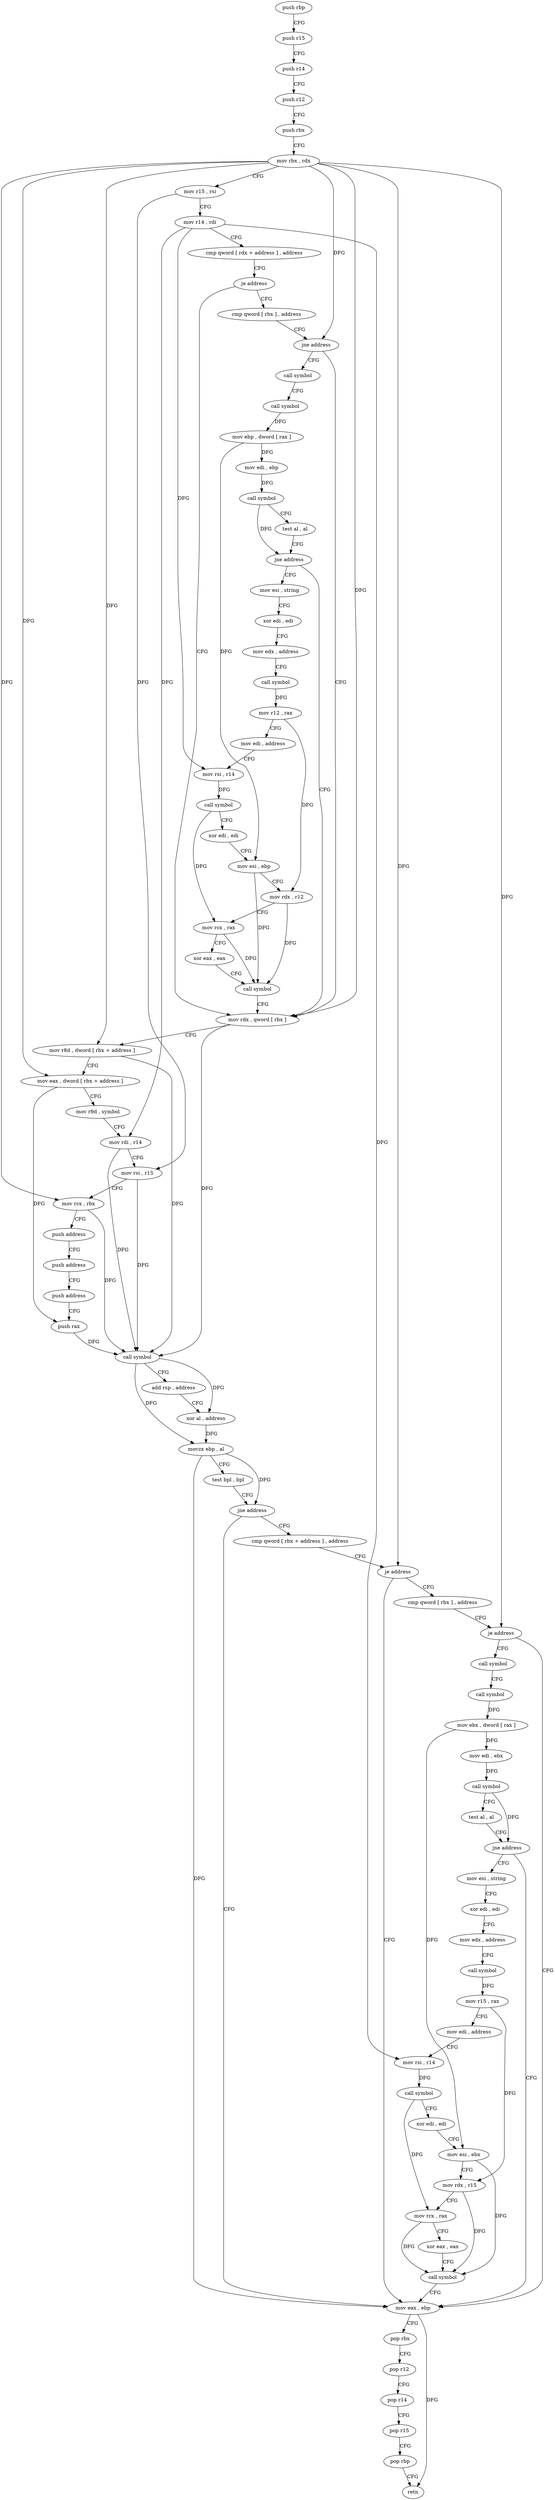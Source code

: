 digraph "func" {
"4202496" [label = "push rbp" ]
"4202497" [label = "push r15" ]
"4202499" [label = "push r14" ]
"4202501" [label = "push r12" ]
"4202503" [label = "push rbx" ]
"4202504" [label = "mov rbx , rdx" ]
"4202507" [label = "mov r15 , rsi" ]
"4202510" [label = "mov r14 , rdi" ]
"4202513" [label = "cmp qword [ rdx + address ] , address" ]
"4202518" [label = "je address" ]
"4202599" [label = "mov rdx , qword [ rbx ]" ]
"4202520" [label = "cmp qword [ rbx ] , address" ]
"4202602" [label = "mov r8d , dword [ rbx + address ]" ]
"4202606" [label = "mov eax , dword [ rbx + address ]" ]
"4202609" [label = "mov r9d , symbol" ]
"4202615" [label = "mov rdi , r14" ]
"4202618" [label = "mov rsi , r15" ]
"4202621" [label = "mov rcx , rbx" ]
"4202624" [label = "push address" ]
"4202626" [label = "push address" ]
"4202628" [label = "push address" ]
"4202630" [label = "push rax" ]
"4202631" [label = "call symbol" ]
"4202636" [label = "add rsp , address" ]
"4202640" [label = "xor al , address" ]
"4202642" [label = "movzx ebp , al" ]
"4202645" [label = "test bpl , bpl" ]
"4202648" [label = "jne address" ]
"4202736" [label = "mov eax , ebp" ]
"4202650" [label = "cmp qword [ rbx + address ] , address" ]
"4202524" [label = "jne address" ]
"4202526" [label = "call symbol" ]
"4202738" [label = "pop rbx" ]
"4202739" [label = "pop r12" ]
"4202741" [label = "pop r14" ]
"4202743" [label = "pop r15" ]
"4202745" [label = "pop rbp" ]
"4202746" [label = "retn" ]
"4202655" [label = "je address" ]
"4202657" [label = "cmp qword [ rbx ] , address" ]
"4202531" [label = "call symbol" ]
"4202536" [label = "mov ebp , dword [ rax ]" ]
"4202538" [label = "mov edi , ebp" ]
"4202540" [label = "call symbol" ]
"4202545" [label = "test al , al" ]
"4202547" [label = "jne address" ]
"4202549" [label = "mov esi , string" ]
"4202661" [label = "je address" ]
"4202663" [label = "call symbol" ]
"4202554" [label = "xor edi , edi" ]
"4202556" [label = "mov edx , address" ]
"4202561" [label = "call symbol" ]
"4202566" [label = "mov r12 , rax" ]
"4202569" [label = "mov edi , address" ]
"4202574" [label = "mov rsi , r14" ]
"4202577" [label = "call symbol" ]
"4202582" [label = "xor edi , edi" ]
"4202584" [label = "mov esi , ebp" ]
"4202586" [label = "mov rdx , r12" ]
"4202589" [label = "mov rcx , rax" ]
"4202592" [label = "xor eax , eax" ]
"4202594" [label = "call symbol" ]
"4202668" [label = "call symbol" ]
"4202673" [label = "mov ebx , dword [ rax ]" ]
"4202675" [label = "mov edi , ebx" ]
"4202677" [label = "call symbol" ]
"4202682" [label = "test al , al" ]
"4202684" [label = "jne address" ]
"4202686" [label = "mov esi , string" ]
"4202691" [label = "xor edi , edi" ]
"4202693" [label = "mov edx , address" ]
"4202698" [label = "call symbol" ]
"4202703" [label = "mov r15 , rax" ]
"4202706" [label = "mov edi , address" ]
"4202711" [label = "mov rsi , r14" ]
"4202714" [label = "call symbol" ]
"4202719" [label = "xor edi , edi" ]
"4202721" [label = "mov esi , ebx" ]
"4202723" [label = "mov rdx , r15" ]
"4202726" [label = "mov rcx , rax" ]
"4202729" [label = "xor eax , eax" ]
"4202731" [label = "call symbol" ]
"4202496" -> "4202497" [ label = "CFG" ]
"4202497" -> "4202499" [ label = "CFG" ]
"4202499" -> "4202501" [ label = "CFG" ]
"4202501" -> "4202503" [ label = "CFG" ]
"4202503" -> "4202504" [ label = "CFG" ]
"4202504" -> "4202507" [ label = "CFG" ]
"4202504" -> "4202599" [ label = "DFG" ]
"4202504" -> "4202602" [ label = "DFG" ]
"4202504" -> "4202606" [ label = "DFG" ]
"4202504" -> "4202621" [ label = "DFG" ]
"4202504" -> "4202524" [ label = "DFG" ]
"4202504" -> "4202655" [ label = "DFG" ]
"4202504" -> "4202661" [ label = "DFG" ]
"4202507" -> "4202510" [ label = "CFG" ]
"4202507" -> "4202618" [ label = "DFG" ]
"4202510" -> "4202513" [ label = "CFG" ]
"4202510" -> "4202615" [ label = "DFG" ]
"4202510" -> "4202574" [ label = "DFG" ]
"4202510" -> "4202711" [ label = "DFG" ]
"4202513" -> "4202518" [ label = "CFG" ]
"4202518" -> "4202599" [ label = "CFG" ]
"4202518" -> "4202520" [ label = "CFG" ]
"4202599" -> "4202602" [ label = "CFG" ]
"4202599" -> "4202631" [ label = "DFG" ]
"4202520" -> "4202524" [ label = "CFG" ]
"4202602" -> "4202606" [ label = "CFG" ]
"4202602" -> "4202631" [ label = "DFG" ]
"4202606" -> "4202609" [ label = "CFG" ]
"4202606" -> "4202630" [ label = "DFG" ]
"4202609" -> "4202615" [ label = "CFG" ]
"4202615" -> "4202618" [ label = "CFG" ]
"4202615" -> "4202631" [ label = "DFG" ]
"4202618" -> "4202621" [ label = "CFG" ]
"4202618" -> "4202631" [ label = "DFG" ]
"4202621" -> "4202624" [ label = "CFG" ]
"4202621" -> "4202631" [ label = "DFG" ]
"4202624" -> "4202626" [ label = "CFG" ]
"4202626" -> "4202628" [ label = "CFG" ]
"4202628" -> "4202630" [ label = "CFG" ]
"4202630" -> "4202631" [ label = "DFG" ]
"4202631" -> "4202636" [ label = "CFG" ]
"4202631" -> "4202640" [ label = "DFG" ]
"4202631" -> "4202642" [ label = "DFG" ]
"4202636" -> "4202640" [ label = "CFG" ]
"4202640" -> "4202642" [ label = "DFG" ]
"4202642" -> "4202645" [ label = "CFG" ]
"4202642" -> "4202648" [ label = "DFG" ]
"4202642" -> "4202736" [ label = "DFG" ]
"4202645" -> "4202648" [ label = "CFG" ]
"4202648" -> "4202736" [ label = "CFG" ]
"4202648" -> "4202650" [ label = "CFG" ]
"4202736" -> "4202738" [ label = "CFG" ]
"4202736" -> "4202746" [ label = "DFG" ]
"4202650" -> "4202655" [ label = "CFG" ]
"4202524" -> "4202599" [ label = "CFG" ]
"4202524" -> "4202526" [ label = "CFG" ]
"4202526" -> "4202531" [ label = "CFG" ]
"4202738" -> "4202739" [ label = "CFG" ]
"4202739" -> "4202741" [ label = "CFG" ]
"4202741" -> "4202743" [ label = "CFG" ]
"4202743" -> "4202745" [ label = "CFG" ]
"4202745" -> "4202746" [ label = "CFG" ]
"4202655" -> "4202736" [ label = "CFG" ]
"4202655" -> "4202657" [ label = "CFG" ]
"4202657" -> "4202661" [ label = "CFG" ]
"4202531" -> "4202536" [ label = "DFG" ]
"4202536" -> "4202538" [ label = "DFG" ]
"4202536" -> "4202584" [ label = "DFG" ]
"4202538" -> "4202540" [ label = "DFG" ]
"4202540" -> "4202545" [ label = "CFG" ]
"4202540" -> "4202547" [ label = "DFG" ]
"4202545" -> "4202547" [ label = "CFG" ]
"4202547" -> "4202599" [ label = "CFG" ]
"4202547" -> "4202549" [ label = "CFG" ]
"4202549" -> "4202554" [ label = "CFG" ]
"4202661" -> "4202736" [ label = "CFG" ]
"4202661" -> "4202663" [ label = "CFG" ]
"4202663" -> "4202668" [ label = "CFG" ]
"4202554" -> "4202556" [ label = "CFG" ]
"4202556" -> "4202561" [ label = "CFG" ]
"4202561" -> "4202566" [ label = "DFG" ]
"4202566" -> "4202569" [ label = "CFG" ]
"4202566" -> "4202586" [ label = "DFG" ]
"4202569" -> "4202574" [ label = "CFG" ]
"4202574" -> "4202577" [ label = "DFG" ]
"4202577" -> "4202582" [ label = "CFG" ]
"4202577" -> "4202589" [ label = "DFG" ]
"4202582" -> "4202584" [ label = "CFG" ]
"4202584" -> "4202586" [ label = "CFG" ]
"4202584" -> "4202594" [ label = "DFG" ]
"4202586" -> "4202589" [ label = "CFG" ]
"4202586" -> "4202594" [ label = "DFG" ]
"4202589" -> "4202592" [ label = "CFG" ]
"4202589" -> "4202594" [ label = "DFG" ]
"4202592" -> "4202594" [ label = "CFG" ]
"4202594" -> "4202599" [ label = "CFG" ]
"4202668" -> "4202673" [ label = "DFG" ]
"4202673" -> "4202675" [ label = "DFG" ]
"4202673" -> "4202721" [ label = "DFG" ]
"4202675" -> "4202677" [ label = "DFG" ]
"4202677" -> "4202682" [ label = "CFG" ]
"4202677" -> "4202684" [ label = "DFG" ]
"4202682" -> "4202684" [ label = "CFG" ]
"4202684" -> "4202736" [ label = "CFG" ]
"4202684" -> "4202686" [ label = "CFG" ]
"4202686" -> "4202691" [ label = "CFG" ]
"4202691" -> "4202693" [ label = "CFG" ]
"4202693" -> "4202698" [ label = "CFG" ]
"4202698" -> "4202703" [ label = "DFG" ]
"4202703" -> "4202706" [ label = "CFG" ]
"4202703" -> "4202723" [ label = "DFG" ]
"4202706" -> "4202711" [ label = "CFG" ]
"4202711" -> "4202714" [ label = "DFG" ]
"4202714" -> "4202719" [ label = "CFG" ]
"4202714" -> "4202726" [ label = "DFG" ]
"4202719" -> "4202721" [ label = "CFG" ]
"4202721" -> "4202723" [ label = "CFG" ]
"4202721" -> "4202731" [ label = "DFG" ]
"4202723" -> "4202726" [ label = "CFG" ]
"4202723" -> "4202731" [ label = "DFG" ]
"4202726" -> "4202729" [ label = "CFG" ]
"4202726" -> "4202731" [ label = "DFG" ]
"4202729" -> "4202731" [ label = "CFG" ]
"4202731" -> "4202736" [ label = "CFG" ]
}
